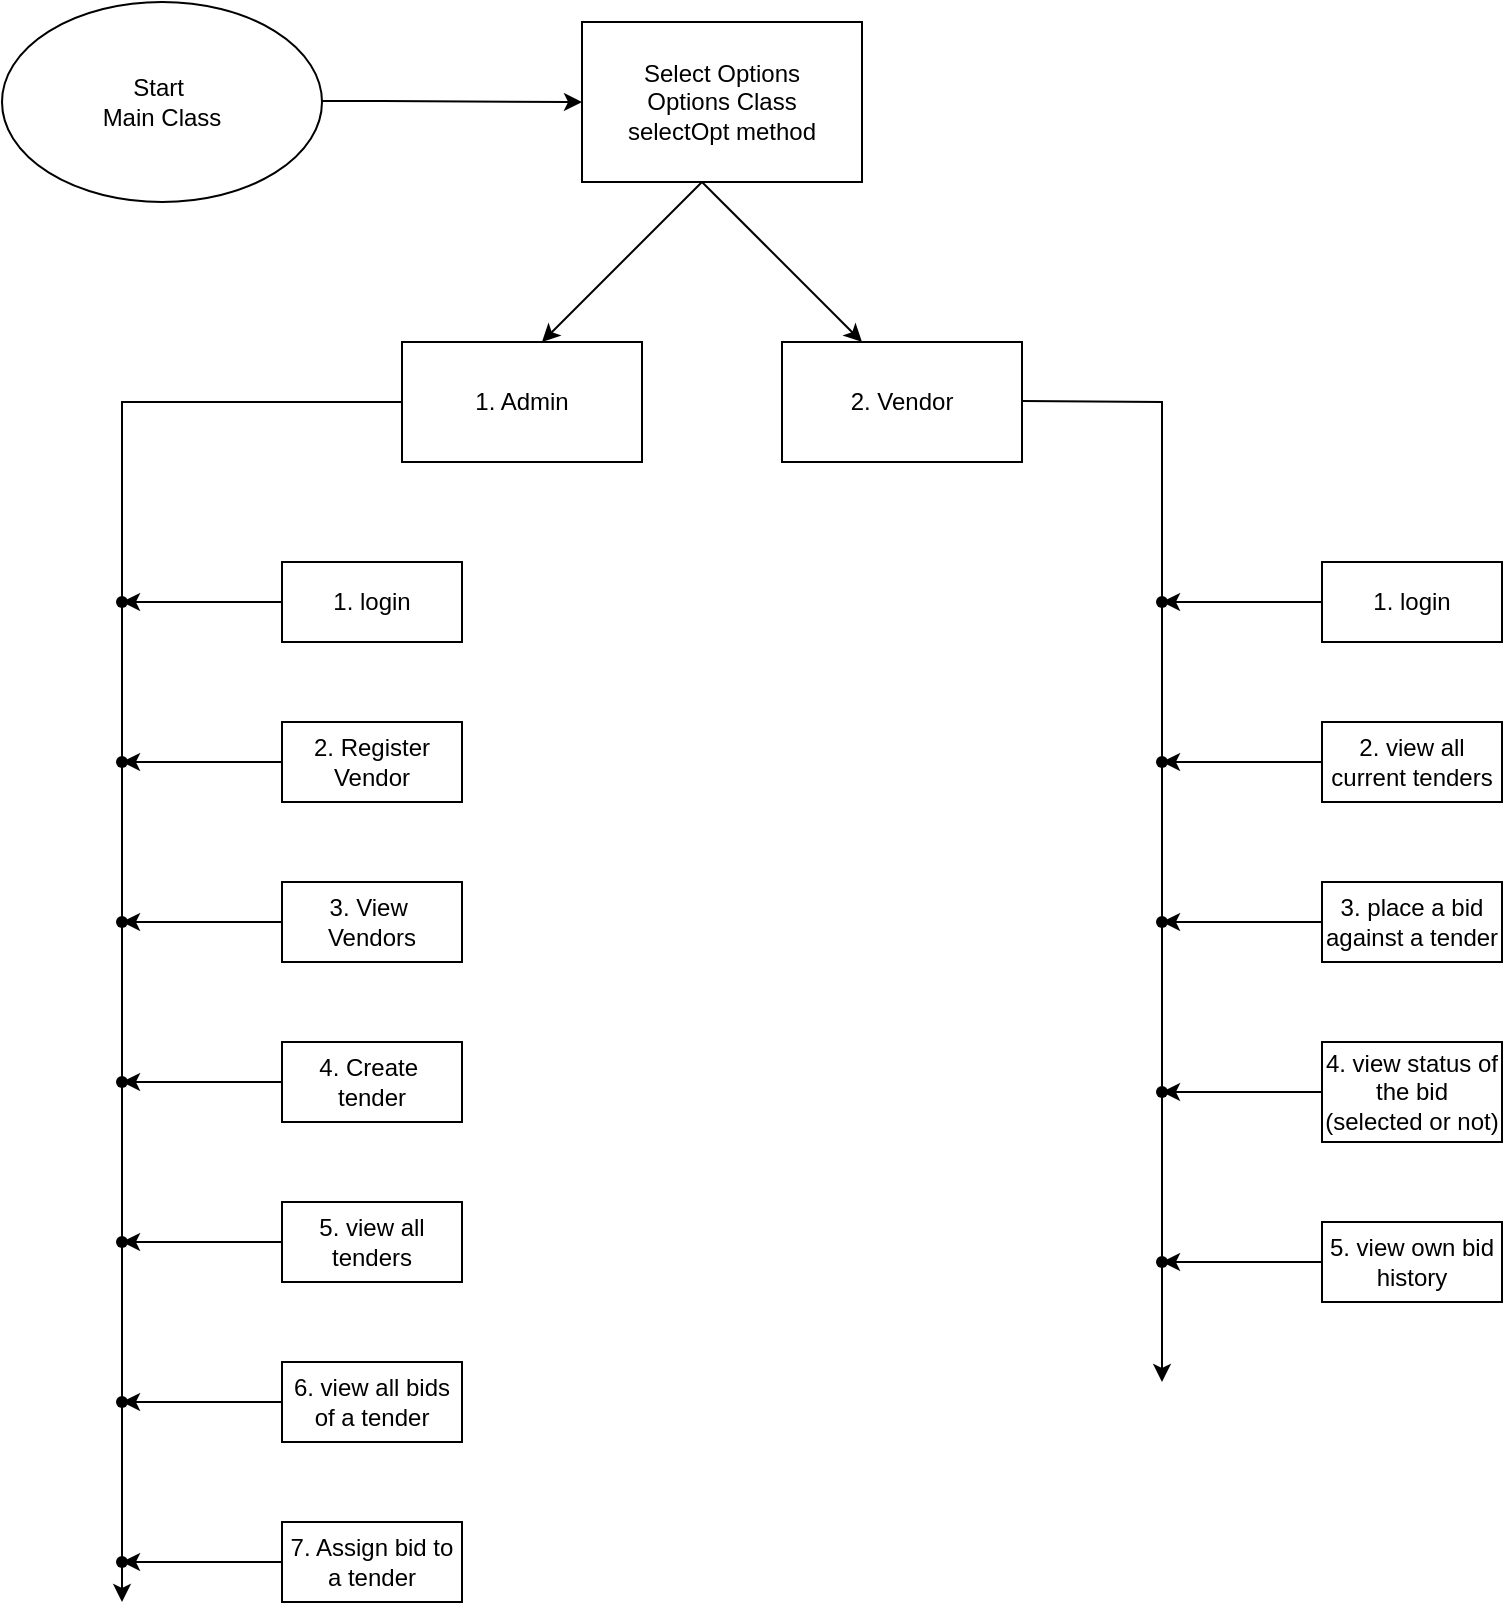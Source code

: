 <mxfile version="20.3.7" type="device"><diagram id="Ul2iDiEWgDCmlywOVxto" name="Page-1"><mxGraphModel dx="1320" dy="484" grid="1" gridSize="10" guides="1" tooltips="1" connect="1" arrows="1" fold="1" page="1" pageScale="1" pageWidth="3000" pageHeight="3000" math="0" shadow="0"><root><mxCell id="0"/><mxCell id="1" parent="0"/><mxCell id="Vb8erwmo1ZX8nQdqo-HF-2" value="Start&amp;nbsp;&lt;br&gt;Main Class" style="ellipse;whiteSpace=wrap;html=1;" vertex="1" parent="1"><mxGeometry x="340" y="40" width="160" height="100" as="geometry"/></mxCell><mxCell id="Vb8erwmo1ZX8nQdqo-HF-3" value="" style="edgeStyle=none;orthogonalLoop=1;jettySize=auto;html=1;rounded=0;" edge="1" parent="1"><mxGeometry width="80" relative="1" as="geometry"><mxPoint x="500" y="89.5" as="sourcePoint"/><mxPoint x="630" y="90" as="targetPoint"/><Array as="points"><mxPoint x="530" y="89.5"/></Array></mxGeometry></mxCell><mxCell id="Vb8erwmo1ZX8nQdqo-HF-4" value="Select Options&lt;br&gt;Options Class&lt;br&gt;selectOpt method" style="whiteSpace=wrap;html=1;" vertex="1" parent="1"><mxGeometry x="630" y="50" width="140" height="80" as="geometry"/></mxCell><mxCell id="Vb8erwmo1ZX8nQdqo-HF-5" value="" style="edgeStyle=none;orthogonalLoop=1;jettySize=auto;html=1;rounded=0;" edge="1" parent="1"><mxGeometry width="80" relative="1" as="geometry"><mxPoint x="690" y="130" as="sourcePoint"/><mxPoint x="610" y="210" as="targetPoint"/><Array as="points"/></mxGeometry></mxCell><mxCell id="Vb8erwmo1ZX8nQdqo-HF-6" value="" style="edgeStyle=none;orthogonalLoop=1;jettySize=auto;html=1;rounded=0;" edge="1" parent="1"><mxGeometry width="80" relative="1" as="geometry"><mxPoint x="690" y="130" as="sourcePoint"/><mxPoint x="770" y="210" as="targetPoint"/><Array as="points"/></mxGeometry></mxCell><mxCell id="Vb8erwmo1ZX8nQdqo-HF-7" value="1. Admin" style="whiteSpace=wrap;html=1;" vertex="1" parent="1"><mxGeometry x="540" y="210" width="120" height="60" as="geometry"/></mxCell><mxCell id="Vb8erwmo1ZX8nQdqo-HF-8" value="2. Vendor" style="whiteSpace=wrap;html=1;" vertex="1" parent="1"><mxGeometry x="730" y="210" width="120" height="60" as="geometry"/></mxCell><mxCell id="Vb8erwmo1ZX8nQdqo-HF-10" value="" style="edgeStyle=none;orthogonalLoop=1;jettySize=auto;html=1;rounded=0;exitX=0;exitY=0.5;exitDx=0;exitDy=0;" edge="1" parent="1" source="Vb8erwmo1ZX8nQdqo-HF-7"><mxGeometry width="80" relative="1" as="geometry"><mxPoint x="530" y="270" as="sourcePoint"/><mxPoint x="400" y="840" as="targetPoint"/><Array as="points"><mxPoint x="400" y="240"/><mxPoint x="400" y="360"/><mxPoint x="400" y="800"/></Array></mxGeometry></mxCell><mxCell id="Vb8erwmo1ZX8nQdqo-HF-24" value="" style="edgeStyle=none;rounded=0;orthogonalLoop=1;jettySize=auto;html=1;" edge="1" parent="1" source="Vb8erwmo1ZX8nQdqo-HF-13" target="Vb8erwmo1ZX8nQdqo-HF-23"><mxGeometry relative="1" as="geometry"/></mxCell><mxCell id="Vb8erwmo1ZX8nQdqo-HF-13" value="1. login" style="whiteSpace=wrap;html=1;" vertex="1" parent="1"><mxGeometry x="480" y="320" width="90" height="40" as="geometry"/></mxCell><mxCell id="Vb8erwmo1ZX8nQdqo-HF-26" value="" style="edgeStyle=none;rounded=0;orthogonalLoop=1;jettySize=auto;html=1;" edge="1" parent="1" source="Vb8erwmo1ZX8nQdqo-HF-14" target="Vb8erwmo1ZX8nQdqo-HF-25"><mxGeometry relative="1" as="geometry"/></mxCell><mxCell id="Vb8erwmo1ZX8nQdqo-HF-14" value="2. Register Vendor" style="whiteSpace=wrap;html=1;" vertex="1" parent="1"><mxGeometry x="480" y="400" width="90" height="40" as="geometry"/></mxCell><mxCell id="Vb8erwmo1ZX8nQdqo-HF-28" value="" style="edgeStyle=none;rounded=0;orthogonalLoop=1;jettySize=auto;html=1;" edge="1" parent="1" source="Vb8erwmo1ZX8nQdqo-HF-15" target="Vb8erwmo1ZX8nQdqo-HF-27"><mxGeometry relative="1" as="geometry"/></mxCell><mxCell id="Vb8erwmo1ZX8nQdqo-HF-15" value="3. View&amp;nbsp; Vendors" style="whiteSpace=wrap;html=1;" vertex="1" parent="1"><mxGeometry x="480" y="480" width="90" height="40" as="geometry"/></mxCell><mxCell id="Vb8erwmo1ZX8nQdqo-HF-30" value="" style="edgeStyle=none;rounded=0;orthogonalLoop=1;jettySize=auto;html=1;" edge="1" parent="1" source="Vb8erwmo1ZX8nQdqo-HF-16" target="Vb8erwmo1ZX8nQdqo-HF-29"><mxGeometry relative="1" as="geometry"/></mxCell><mxCell id="Vb8erwmo1ZX8nQdqo-HF-16" value="4. Create&amp;nbsp; tender" style="whiteSpace=wrap;html=1;" vertex="1" parent="1"><mxGeometry x="480" y="560" width="90" height="40" as="geometry"/></mxCell><mxCell id="Vb8erwmo1ZX8nQdqo-HF-33" value="" style="edgeStyle=none;rounded=0;orthogonalLoop=1;jettySize=auto;html=1;" edge="1" parent="1" source="Vb8erwmo1ZX8nQdqo-HF-17" target="Vb8erwmo1ZX8nQdqo-HF-32"><mxGeometry relative="1" as="geometry"/></mxCell><mxCell id="Vb8erwmo1ZX8nQdqo-HF-17" value="5. view all&lt;br&gt;tenders" style="whiteSpace=wrap;html=1;" vertex="1" parent="1"><mxGeometry x="480" y="640" width="90" height="40" as="geometry"/></mxCell><mxCell id="Vb8erwmo1ZX8nQdqo-HF-36" value="" style="edgeStyle=none;rounded=0;orthogonalLoop=1;jettySize=auto;html=1;" edge="1" parent="1" source="Vb8erwmo1ZX8nQdqo-HF-18" target="Vb8erwmo1ZX8nQdqo-HF-35"><mxGeometry relative="1" as="geometry"/></mxCell><mxCell id="Vb8erwmo1ZX8nQdqo-HF-18" value="6. view all bids of a tender" style="whiteSpace=wrap;html=1;" vertex="1" parent="1"><mxGeometry x="480" y="720" width="90" height="40" as="geometry"/></mxCell><mxCell id="Vb8erwmo1ZX8nQdqo-HF-39" value="" style="edgeStyle=none;rounded=0;orthogonalLoop=1;jettySize=auto;html=1;" edge="1" parent="1" source="Vb8erwmo1ZX8nQdqo-HF-19" target="Vb8erwmo1ZX8nQdqo-HF-38"><mxGeometry relative="1" as="geometry"/></mxCell><mxCell id="Vb8erwmo1ZX8nQdqo-HF-19" value="7. Assign bid to a tender" style="whiteSpace=wrap;html=1;" vertex="1" parent="1"><mxGeometry x="480" y="800" width="90" height="40" as="geometry"/></mxCell><mxCell id="Vb8erwmo1ZX8nQdqo-HF-23" value="" style="shape=waypoint;sketch=0;size=6;pointerEvents=1;points=[];fillColor=default;resizable=0;rotatable=0;perimeter=centerPerimeter;snapToPoint=1;" vertex="1" parent="1"><mxGeometry x="380" y="320" width="40" height="40" as="geometry"/></mxCell><mxCell id="Vb8erwmo1ZX8nQdqo-HF-25" value="" style="shape=waypoint;sketch=0;size=6;pointerEvents=1;points=[];fillColor=default;resizable=0;rotatable=0;perimeter=centerPerimeter;snapToPoint=1;" vertex="1" parent="1"><mxGeometry x="380" y="400" width="40" height="40" as="geometry"/></mxCell><mxCell id="Vb8erwmo1ZX8nQdqo-HF-27" value="" style="shape=waypoint;sketch=0;size=6;pointerEvents=1;points=[];fillColor=default;resizable=0;rotatable=0;perimeter=centerPerimeter;snapToPoint=1;" vertex="1" parent="1"><mxGeometry x="380" y="480" width="40" height="40" as="geometry"/></mxCell><mxCell id="Vb8erwmo1ZX8nQdqo-HF-29" value="" style="shape=waypoint;sketch=0;size=6;pointerEvents=1;points=[];fillColor=default;resizable=0;rotatable=0;perimeter=centerPerimeter;snapToPoint=1;" vertex="1" parent="1"><mxGeometry x="380" y="560" width="40" height="40" as="geometry"/></mxCell><mxCell id="Vb8erwmo1ZX8nQdqo-HF-32" value="" style="shape=waypoint;sketch=0;size=6;pointerEvents=1;points=[];fillColor=default;resizable=0;rotatable=0;perimeter=centerPerimeter;snapToPoint=1;" vertex="1" parent="1"><mxGeometry x="380" y="640" width="40" height="40" as="geometry"/></mxCell><mxCell id="Vb8erwmo1ZX8nQdqo-HF-35" value="" style="shape=waypoint;sketch=0;size=6;pointerEvents=1;points=[];fillColor=default;resizable=0;rotatable=0;perimeter=centerPerimeter;snapToPoint=1;" vertex="1" parent="1"><mxGeometry x="380" y="720" width="40" height="40" as="geometry"/></mxCell><mxCell id="Vb8erwmo1ZX8nQdqo-HF-38" value="" style="shape=waypoint;sketch=0;size=6;pointerEvents=1;points=[];fillColor=default;resizable=0;rotatable=0;perimeter=centerPerimeter;snapToPoint=1;" vertex="1" parent="1"><mxGeometry x="380" y="800" width="40" height="40" as="geometry"/></mxCell><mxCell id="Vb8erwmo1ZX8nQdqo-HF-42" value="" style="edgeStyle=none;orthogonalLoop=1;jettySize=auto;html=1;rounded=0;" edge="1" parent="1"><mxGeometry width="80" relative="1" as="geometry"><mxPoint x="850" y="239.5" as="sourcePoint"/><mxPoint x="920" y="730" as="targetPoint"/><Array as="points"><mxPoint x="920" y="240"/></Array></mxGeometry></mxCell><mxCell id="Vb8erwmo1ZX8nQdqo-HF-49" value="" style="edgeStyle=none;rounded=0;orthogonalLoop=1;jettySize=auto;html=1;" edge="1" parent="1" source="Vb8erwmo1ZX8nQdqo-HF-43" target="Vb8erwmo1ZX8nQdqo-HF-48"><mxGeometry relative="1" as="geometry"/></mxCell><mxCell id="Vb8erwmo1ZX8nQdqo-HF-43" value="1. login" style="whiteSpace=wrap;html=1;" vertex="1" parent="1"><mxGeometry x="1000" y="320" width="90" height="40" as="geometry"/></mxCell><mxCell id="Vb8erwmo1ZX8nQdqo-HF-53" value="" style="edgeStyle=none;rounded=0;orthogonalLoop=1;jettySize=auto;html=1;" edge="1" parent="1" source="Vb8erwmo1ZX8nQdqo-HF-44" target="Vb8erwmo1ZX8nQdqo-HF-52"><mxGeometry relative="1" as="geometry"/></mxCell><mxCell id="Vb8erwmo1ZX8nQdqo-HF-44" value="2. view all current tenders" style="whiteSpace=wrap;html=1;" vertex="1" parent="1"><mxGeometry x="1000" y="400" width="90" height="40" as="geometry"/></mxCell><mxCell id="Vb8erwmo1ZX8nQdqo-HF-55" value="" style="edgeStyle=none;rounded=0;orthogonalLoop=1;jettySize=auto;html=1;" edge="1" parent="1" source="Vb8erwmo1ZX8nQdqo-HF-45" target="Vb8erwmo1ZX8nQdqo-HF-54"><mxGeometry relative="1" as="geometry"/></mxCell><mxCell id="Vb8erwmo1ZX8nQdqo-HF-45" value="3. place a bid against a tender" style="whiteSpace=wrap;html=1;" vertex="1" parent="1"><mxGeometry x="1000" y="480" width="90" height="40" as="geometry"/></mxCell><mxCell id="Vb8erwmo1ZX8nQdqo-HF-64" value="" style="edgeStyle=none;rounded=0;orthogonalLoop=1;jettySize=auto;html=1;" edge="1" parent="1" source="Vb8erwmo1ZX8nQdqo-HF-46" target="Vb8erwmo1ZX8nQdqo-HF-63"><mxGeometry relative="1" as="geometry"/></mxCell><mxCell id="Vb8erwmo1ZX8nQdqo-HF-46" value="4. view status of the bid (selected or not)" style="whiteSpace=wrap;html=1;" vertex="1" parent="1"><mxGeometry x="1000" y="560" width="90" height="50" as="geometry"/></mxCell><mxCell id="Vb8erwmo1ZX8nQdqo-HF-66" value="" style="edgeStyle=none;rounded=0;orthogonalLoop=1;jettySize=auto;html=1;" edge="1" parent="1" source="Vb8erwmo1ZX8nQdqo-HF-47" target="Vb8erwmo1ZX8nQdqo-HF-65"><mxGeometry relative="1" as="geometry"/></mxCell><mxCell id="Vb8erwmo1ZX8nQdqo-HF-47" value="5. view own bid history" style="whiteSpace=wrap;html=1;" vertex="1" parent="1"><mxGeometry x="1000" y="650" width="90" height="40" as="geometry"/></mxCell><mxCell id="Vb8erwmo1ZX8nQdqo-HF-48" value="" style="shape=waypoint;sketch=0;size=6;pointerEvents=1;points=[];fillColor=default;resizable=0;rotatable=0;perimeter=centerPerimeter;snapToPoint=1;" vertex="1" parent="1"><mxGeometry x="900" y="320" width="40" height="40" as="geometry"/></mxCell><mxCell id="Vb8erwmo1ZX8nQdqo-HF-52" value="" style="shape=waypoint;sketch=0;size=6;pointerEvents=1;points=[];fillColor=default;resizable=0;rotatable=0;perimeter=centerPerimeter;snapToPoint=1;" vertex="1" parent="1"><mxGeometry x="900" y="400" width="40" height="40" as="geometry"/></mxCell><mxCell id="Vb8erwmo1ZX8nQdqo-HF-54" value="" style="shape=waypoint;sketch=0;size=6;pointerEvents=1;points=[];fillColor=default;resizable=0;rotatable=0;perimeter=centerPerimeter;snapToPoint=1;" vertex="1" parent="1"><mxGeometry x="900" y="480" width="40" height="40" as="geometry"/></mxCell><mxCell id="Vb8erwmo1ZX8nQdqo-HF-63" value="" style="shape=waypoint;sketch=0;size=6;pointerEvents=1;points=[];fillColor=default;resizable=0;rotatable=0;perimeter=centerPerimeter;snapToPoint=1;" vertex="1" parent="1"><mxGeometry x="900" y="565" width="40" height="40" as="geometry"/></mxCell><mxCell id="Vb8erwmo1ZX8nQdqo-HF-65" value="" style="shape=waypoint;sketch=0;size=6;pointerEvents=1;points=[];fillColor=default;resizable=0;rotatable=0;perimeter=centerPerimeter;snapToPoint=1;" vertex="1" parent="1"><mxGeometry x="900" y="650" width="40" height="40" as="geometry"/></mxCell></root></mxGraphModel></diagram></mxfile>